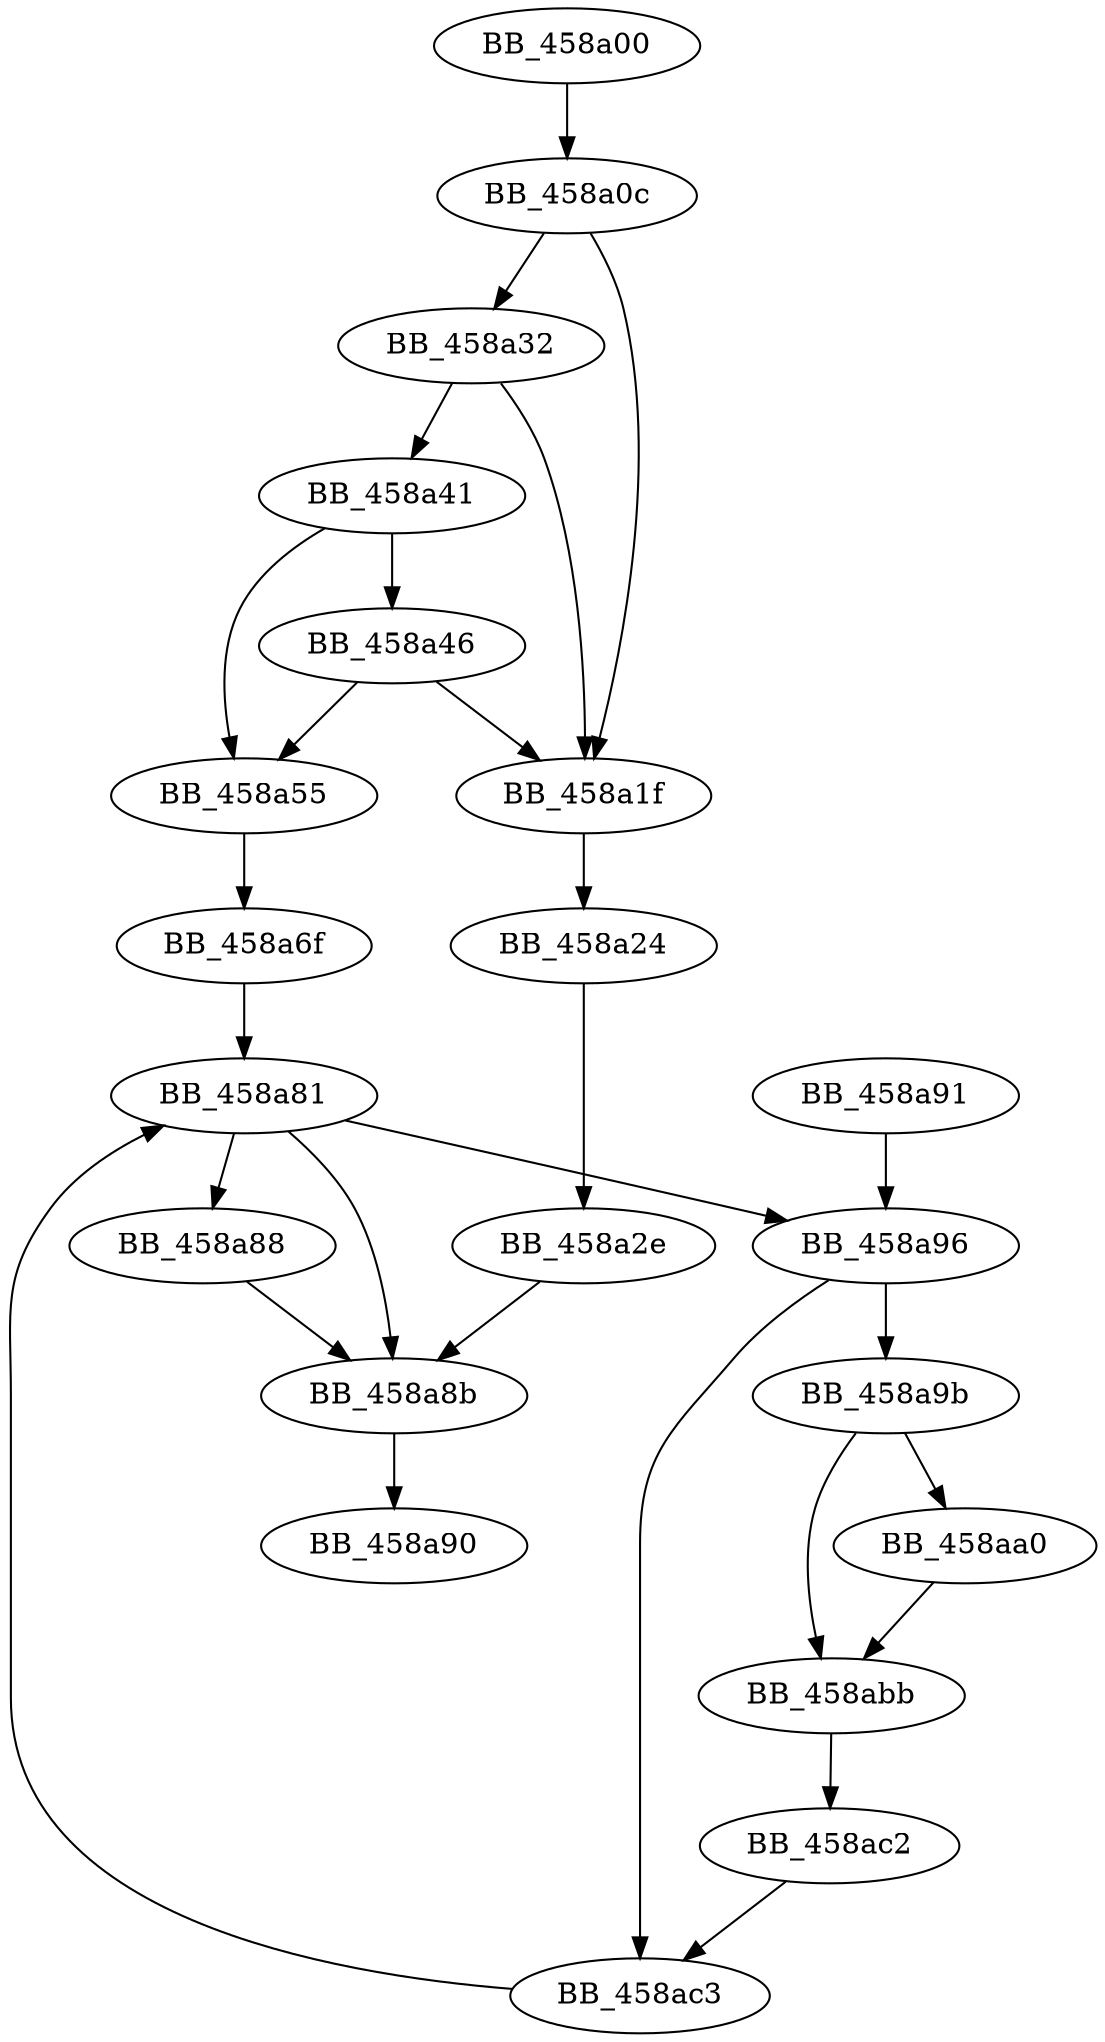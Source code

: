 DiGraph sub_458A00{
BB_458a00->BB_458a0c
BB_458a0c->BB_458a1f
BB_458a0c->BB_458a32
BB_458a1f->BB_458a24
BB_458a24->BB_458a2e
BB_458a2e->BB_458a8b
BB_458a32->BB_458a1f
BB_458a32->BB_458a41
BB_458a41->BB_458a46
BB_458a41->BB_458a55
BB_458a46->BB_458a1f
BB_458a46->BB_458a55
BB_458a55->BB_458a6f
BB_458a6f->BB_458a81
BB_458a81->BB_458a88
BB_458a81->BB_458a8b
BB_458a81->BB_458a96
BB_458a88->BB_458a8b
BB_458a8b->BB_458a90
BB_458a91->BB_458a96
BB_458a96->BB_458a9b
BB_458a96->BB_458ac3
BB_458a9b->BB_458aa0
BB_458a9b->BB_458abb
BB_458aa0->BB_458abb
BB_458abb->BB_458ac2
BB_458ac2->BB_458ac3
BB_458ac3->BB_458a81
}
